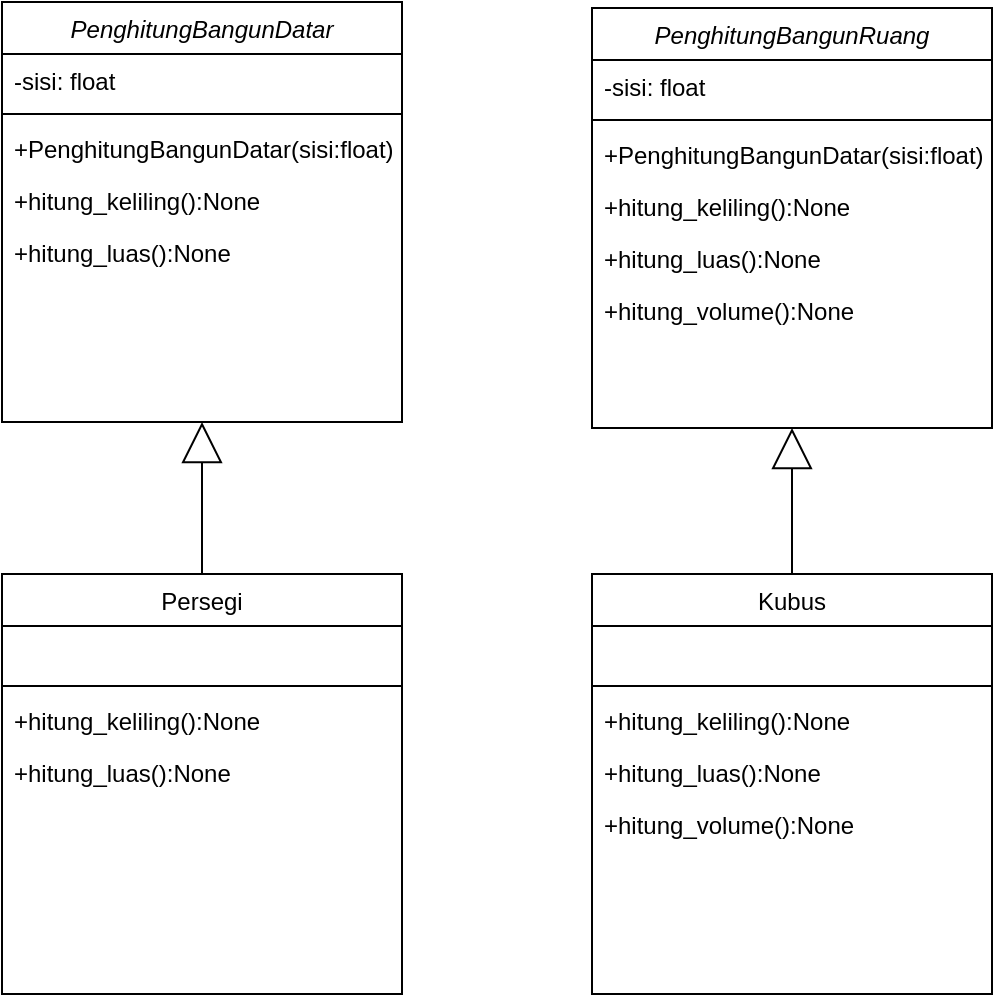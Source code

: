 <mxfile version="16.5.1" type="device"><diagram id="C5RBs43oDa-KdzZeNtuy" name="Page-1"><mxGraphModel dx="944" dy="583" grid="0" gridSize="10" guides="1" tooltips="1" connect="1" arrows="1" fold="1" page="1" pageScale="1" pageWidth="827" pageHeight="1169" math="0" shadow="0"><root><mxCell id="WIyWlLk6GJQsqaUBKTNV-0"/><mxCell id="WIyWlLk6GJQsqaUBKTNV-1" parent="WIyWlLk6GJQsqaUBKTNV-0"/><mxCell id="zkfFHV4jXpPFQw0GAbJ--0" value="PenghitungBangunDatar" style="swimlane;fontStyle=2;align=center;verticalAlign=top;childLayout=stackLayout;horizontal=1;startSize=26;horizontalStack=0;resizeParent=1;resizeLast=0;collapsible=1;marginBottom=0;rounded=0;shadow=0;strokeWidth=1;" parent="WIyWlLk6GJQsqaUBKTNV-1" vertex="1"><mxGeometry x="200" y="120" width="200" height="210" as="geometry"><mxRectangle x="230" y="140" width="160" height="26" as="alternateBounds"/></mxGeometry></mxCell><mxCell id="zkfFHV4jXpPFQw0GAbJ--1" value="-sisi: float" style="text;align=left;verticalAlign=top;spacingLeft=4;spacingRight=4;overflow=hidden;rotatable=0;points=[[0,0.5],[1,0.5]];portConstraint=eastwest;" parent="zkfFHV4jXpPFQw0GAbJ--0" vertex="1"><mxGeometry y="26" width="200" height="26" as="geometry"/></mxCell><mxCell id="zkfFHV4jXpPFQw0GAbJ--4" value="" style="line;html=1;strokeWidth=1;align=left;verticalAlign=middle;spacingTop=-1;spacingLeft=3;spacingRight=3;rotatable=0;labelPosition=right;points=[];portConstraint=eastwest;" parent="zkfFHV4jXpPFQw0GAbJ--0" vertex="1"><mxGeometry y="52" width="200" height="8" as="geometry"/></mxCell><mxCell id="zkfFHV4jXpPFQw0GAbJ--5" value="+PenghitungBangunDatar(sisi:float)" style="text;align=left;verticalAlign=top;spacingLeft=4;spacingRight=4;overflow=hidden;rotatable=0;points=[[0,0.5],[1,0.5]];portConstraint=eastwest;" parent="zkfFHV4jXpPFQw0GAbJ--0" vertex="1"><mxGeometry y="60" width="200" height="26" as="geometry"/></mxCell><mxCell id="Kg_G7UPvfMwWBdpatwG6-0" value="+hitung_keliling():None" style="text;align=left;verticalAlign=top;spacingLeft=4;spacingRight=4;overflow=hidden;rotatable=0;points=[[0,0.5],[1,0.5]];portConstraint=eastwest;" vertex="1" parent="zkfFHV4jXpPFQw0GAbJ--0"><mxGeometry y="86" width="200" height="26" as="geometry"/></mxCell><mxCell id="Kg_G7UPvfMwWBdpatwG6-1" value="+hitung_luas():None" style="text;align=left;verticalAlign=top;spacingLeft=4;spacingRight=4;overflow=hidden;rotatable=0;points=[[0,0.5],[1,0.5]];portConstraint=eastwest;" vertex="1" parent="zkfFHV4jXpPFQw0GAbJ--0"><mxGeometry y="112" width="200" height="26" as="geometry"/></mxCell><mxCell id="Kg_G7UPvfMwWBdpatwG6-21" style="edgeStyle=orthogonalEdgeStyle;rounded=0;orthogonalLoop=1;jettySize=auto;html=1;entryX=0.5;entryY=1;entryDx=0;entryDy=0;endArrow=block;endFill=0;strokeWidth=1;endSize=18;" edge="1" parent="WIyWlLk6GJQsqaUBKTNV-1" source="Kg_G7UPvfMwWBdpatwG6-2" target="zkfFHV4jXpPFQw0GAbJ--0"><mxGeometry relative="1" as="geometry"/></mxCell><mxCell id="Kg_G7UPvfMwWBdpatwG6-2" value="Persegi" style="swimlane;fontStyle=0;align=center;verticalAlign=top;childLayout=stackLayout;horizontal=1;startSize=26;horizontalStack=0;resizeParent=1;resizeLast=0;collapsible=1;marginBottom=0;rounded=0;shadow=0;strokeWidth=1;" vertex="1" parent="WIyWlLk6GJQsqaUBKTNV-1"><mxGeometry x="200" y="406" width="200" height="210" as="geometry"><mxRectangle x="230" y="140" width="160" height="26" as="alternateBounds"/></mxGeometry></mxCell><mxCell id="Kg_G7UPvfMwWBdpatwG6-3" value=" " style="text;align=left;verticalAlign=top;spacingLeft=4;spacingRight=4;overflow=hidden;rotatable=0;points=[[0,0.5],[1,0.5]];portConstraint=eastwest;" vertex="1" parent="Kg_G7UPvfMwWBdpatwG6-2"><mxGeometry y="26" width="200" height="26" as="geometry"/></mxCell><mxCell id="Kg_G7UPvfMwWBdpatwG6-4" value="" style="line;html=1;strokeWidth=1;align=left;verticalAlign=middle;spacingTop=-1;spacingLeft=3;spacingRight=3;rotatable=0;labelPosition=right;points=[];portConstraint=eastwest;" vertex="1" parent="Kg_G7UPvfMwWBdpatwG6-2"><mxGeometry y="52" width="200" height="8" as="geometry"/></mxCell><mxCell id="Kg_G7UPvfMwWBdpatwG6-6" value="+hitung_keliling():None" style="text;align=left;verticalAlign=top;spacingLeft=4;spacingRight=4;overflow=hidden;rotatable=0;points=[[0,0.5],[1,0.5]];portConstraint=eastwest;" vertex="1" parent="Kg_G7UPvfMwWBdpatwG6-2"><mxGeometry y="60" width="200" height="26" as="geometry"/></mxCell><mxCell id="Kg_G7UPvfMwWBdpatwG6-7" value="+hitung_luas():None" style="text;align=left;verticalAlign=top;spacingLeft=4;spacingRight=4;overflow=hidden;rotatable=0;points=[[0,0.5],[1,0.5]];portConstraint=eastwest;" vertex="1" parent="Kg_G7UPvfMwWBdpatwG6-2"><mxGeometry y="86" width="200" height="26" as="geometry"/></mxCell><mxCell id="Kg_G7UPvfMwWBdpatwG6-8" value="PenghitungBangunRuang" style="swimlane;fontStyle=2;align=center;verticalAlign=top;childLayout=stackLayout;horizontal=1;startSize=26;horizontalStack=0;resizeParent=1;resizeLast=0;collapsible=1;marginBottom=0;rounded=0;shadow=0;strokeWidth=1;" vertex="1" parent="WIyWlLk6GJQsqaUBKTNV-1"><mxGeometry x="495" y="123" width="200" height="210" as="geometry"><mxRectangle x="230" y="140" width="160" height="26" as="alternateBounds"/></mxGeometry></mxCell><mxCell id="Kg_G7UPvfMwWBdpatwG6-9" value="-sisi: float" style="text;align=left;verticalAlign=top;spacingLeft=4;spacingRight=4;overflow=hidden;rotatable=0;points=[[0,0.5],[1,0.5]];portConstraint=eastwest;" vertex="1" parent="Kg_G7UPvfMwWBdpatwG6-8"><mxGeometry y="26" width="200" height="26" as="geometry"/></mxCell><mxCell id="Kg_G7UPvfMwWBdpatwG6-10" value="" style="line;html=1;strokeWidth=1;align=left;verticalAlign=middle;spacingTop=-1;spacingLeft=3;spacingRight=3;rotatable=0;labelPosition=right;points=[];portConstraint=eastwest;" vertex="1" parent="Kg_G7UPvfMwWBdpatwG6-8"><mxGeometry y="52" width="200" height="8" as="geometry"/></mxCell><mxCell id="Kg_G7UPvfMwWBdpatwG6-11" value="+PenghitungBangunDatar(sisi:float)" style="text;align=left;verticalAlign=top;spacingLeft=4;spacingRight=4;overflow=hidden;rotatable=0;points=[[0,0.5],[1,0.5]];portConstraint=eastwest;" vertex="1" parent="Kg_G7UPvfMwWBdpatwG6-8"><mxGeometry y="60" width="200" height="26" as="geometry"/></mxCell><mxCell id="Kg_G7UPvfMwWBdpatwG6-12" value="+hitung_keliling():None" style="text;align=left;verticalAlign=top;spacingLeft=4;spacingRight=4;overflow=hidden;rotatable=0;points=[[0,0.5],[1,0.5]];portConstraint=eastwest;" vertex="1" parent="Kg_G7UPvfMwWBdpatwG6-8"><mxGeometry y="86" width="200" height="26" as="geometry"/></mxCell><mxCell id="Kg_G7UPvfMwWBdpatwG6-13" value="+hitung_luas():None" style="text;align=left;verticalAlign=top;spacingLeft=4;spacingRight=4;overflow=hidden;rotatable=0;points=[[0,0.5],[1,0.5]];portConstraint=eastwest;" vertex="1" parent="Kg_G7UPvfMwWBdpatwG6-8"><mxGeometry y="112" width="200" height="26" as="geometry"/></mxCell><mxCell id="Kg_G7UPvfMwWBdpatwG6-14" value="+hitung_volume():None" style="text;align=left;verticalAlign=top;spacingLeft=4;spacingRight=4;overflow=hidden;rotatable=0;points=[[0,0.5],[1,0.5]];portConstraint=eastwest;" vertex="1" parent="Kg_G7UPvfMwWBdpatwG6-8"><mxGeometry y="138" width="200" height="26" as="geometry"/></mxCell><mxCell id="Kg_G7UPvfMwWBdpatwG6-22" style="edgeStyle=orthogonalEdgeStyle;rounded=0;orthogonalLoop=1;jettySize=auto;html=1;entryX=0.5;entryY=1;entryDx=0;entryDy=0;strokeWidth=1;endArrow=block;endFill=0;endSize=18;" edge="1" parent="WIyWlLk6GJQsqaUBKTNV-1" source="Kg_G7UPvfMwWBdpatwG6-15" target="Kg_G7UPvfMwWBdpatwG6-8"><mxGeometry relative="1" as="geometry"/></mxCell><mxCell id="Kg_G7UPvfMwWBdpatwG6-15" value="Kubus" style="swimlane;fontStyle=0;align=center;verticalAlign=top;childLayout=stackLayout;horizontal=1;startSize=26;horizontalStack=0;resizeParent=1;resizeLast=0;collapsible=1;marginBottom=0;rounded=0;shadow=0;strokeWidth=1;" vertex="1" parent="WIyWlLk6GJQsqaUBKTNV-1"><mxGeometry x="495" y="406" width="200" height="210" as="geometry"><mxRectangle x="230" y="140" width="160" height="26" as="alternateBounds"/></mxGeometry></mxCell><mxCell id="Kg_G7UPvfMwWBdpatwG6-16" value=" " style="text;align=left;verticalAlign=top;spacingLeft=4;spacingRight=4;overflow=hidden;rotatable=0;points=[[0,0.5],[1,0.5]];portConstraint=eastwest;" vertex="1" parent="Kg_G7UPvfMwWBdpatwG6-15"><mxGeometry y="26" width="200" height="26" as="geometry"/></mxCell><mxCell id="Kg_G7UPvfMwWBdpatwG6-17" value="" style="line;html=1;strokeWidth=1;align=left;verticalAlign=middle;spacingTop=-1;spacingLeft=3;spacingRight=3;rotatable=0;labelPosition=right;points=[];portConstraint=eastwest;" vertex="1" parent="Kg_G7UPvfMwWBdpatwG6-15"><mxGeometry y="52" width="200" height="8" as="geometry"/></mxCell><mxCell id="Kg_G7UPvfMwWBdpatwG6-18" value="+hitung_keliling():None" style="text;align=left;verticalAlign=top;spacingLeft=4;spacingRight=4;overflow=hidden;rotatable=0;points=[[0,0.5],[1,0.5]];portConstraint=eastwest;" vertex="1" parent="Kg_G7UPvfMwWBdpatwG6-15"><mxGeometry y="60" width="200" height="26" as="geometry"/></mxCell><mxCell id="Kg_G7UPvfMwWBdpatwG6-19" value="+hitung_luas():None" style="text;align=left;verticalAlign=top;spacingLeft=4;spacingRight=4;overflow=hidden;rotatable=0;points=[[0,0.5],[1,0.5]];portConstraint=eastwest;" vertex="1" parent="Kg_G7UPvfMwWBdpatwG6-15"><mxGeometry y="86" width="200" height="26" as="geometry"/></mxCell><mxCell id="Kg_G7UPvfMwWBdpatwG6-20" value="+hitung_volume():None" style="text;align=left;verticalAlign=top;spacingLeft=4;spacingRight=4;overflow=hidden;rotatable=0;points=[[0,0.5],[1,0.5]];portConstraint=eastwest;" vertex="1" parent="Kg_G7UPvfMwWBdpatwG6-15"><mxGeometry y="112" width="200" height="26" as="geometry"/></mxCell></root></mxGraphModel></diagram></mxfile>